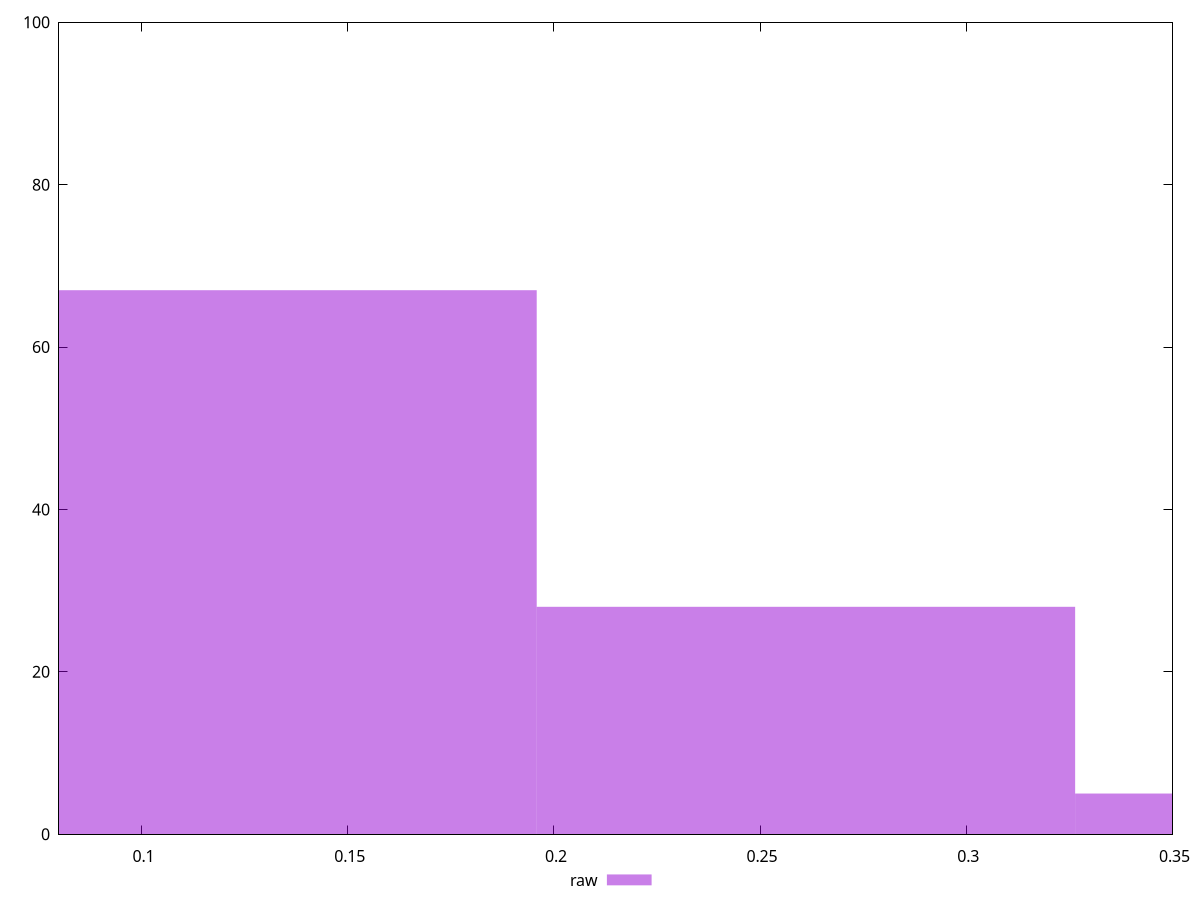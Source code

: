 reset

$raw <<EOF
0.13055775429939762 67
0.26111550859879523 28
0.3916732628981928 5
EOF

set key outside below
set boxwidth 0.13055775429939762
set xrange [0.08:0.35]
set yrange [0:100]
set trange [0:100]
set style fill transparent solid 0.5 noborder
set terminal svg size 640, 490 enhanced background rgb 'white'
set output "report_00015_2021-02-09T16-11-33.973Z/meta/score/samples/pages/raw/histogram.svg"

plot $raw title "raw" with boxes

reset
